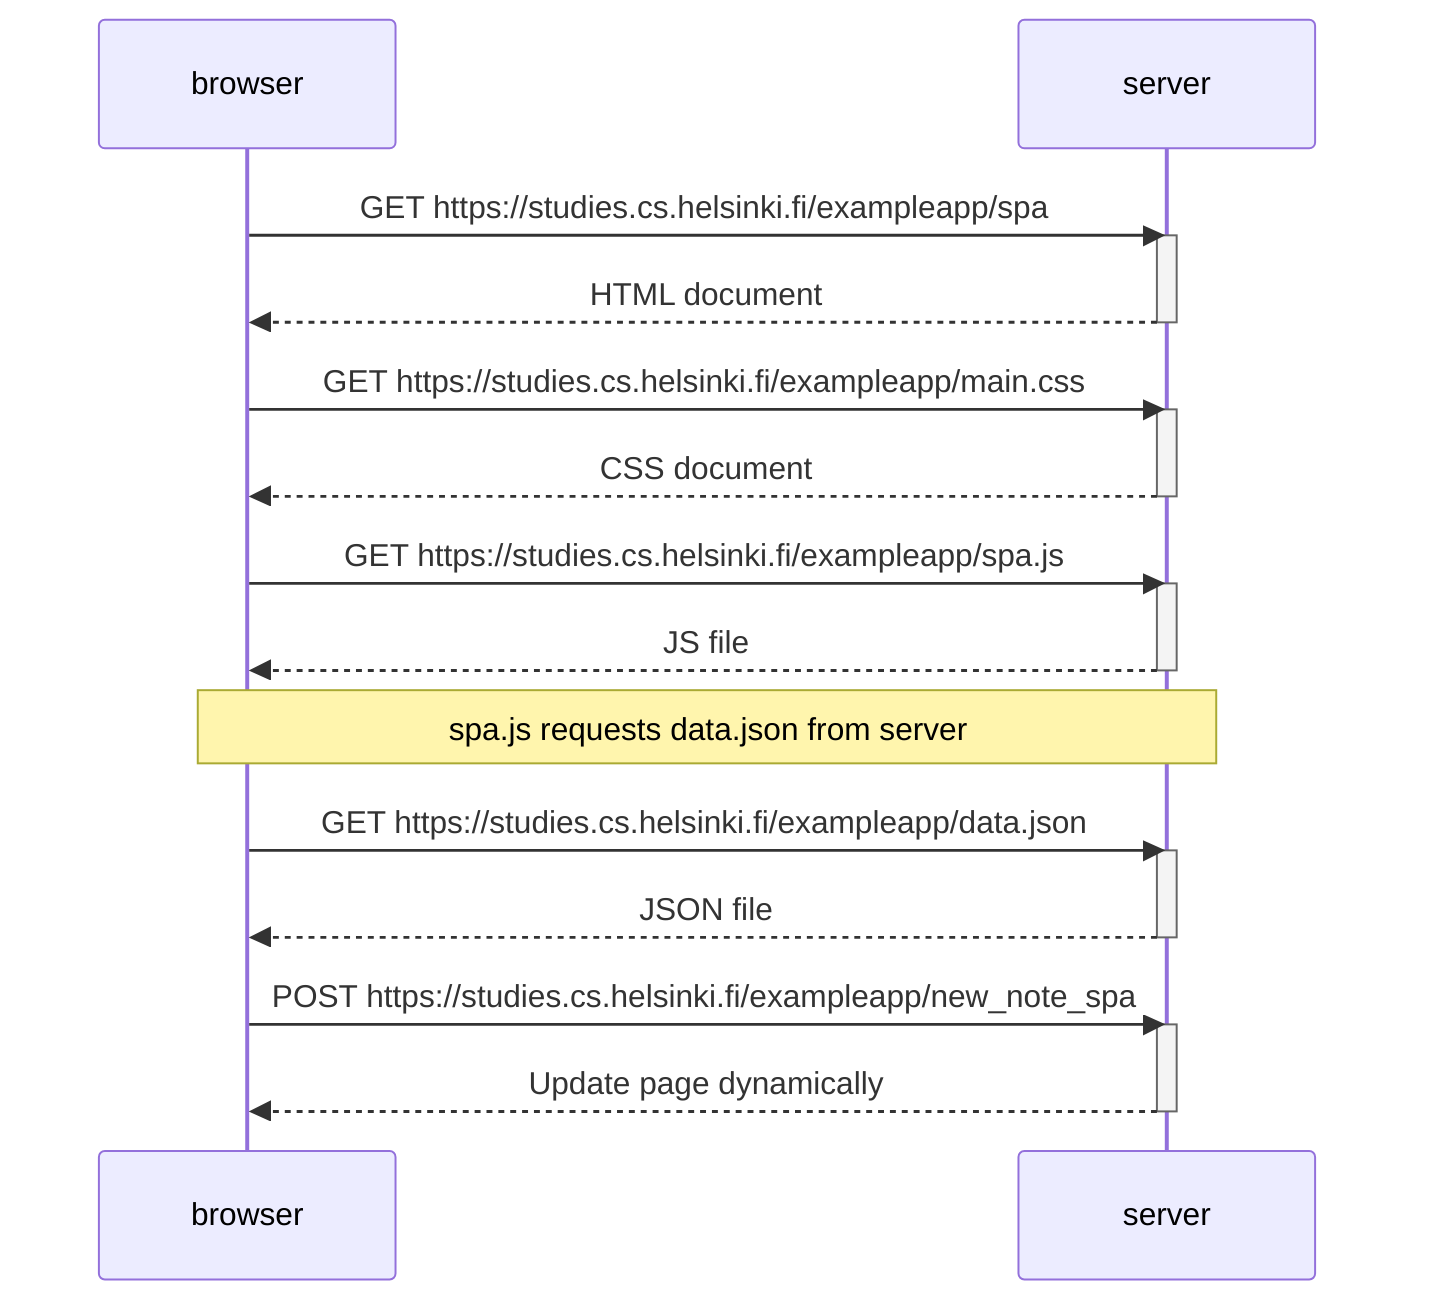 sequenceDiagram
    participant browser
    participant server

    browser->>server: GET https://studies.cs.helsinki.fi/exampleapp/spa
    activate server
    server-->>browser: HTML document
    deactivate server

    browser->>server: GET https://studies.cs.helsinki.fi/exampleapp/main.css
    activate server
    server-->>browser: CSS document
    deactivate server

    browser->>server: GET https://studies.cs.helsinki.fi/exampleapp/spa.js
    activate server
    server-->>browser: JS file
    deactivate server

    Note over browser,server: spa.js requests data.json from server

    browser->>server: GET https://studies.cs.helsinki.fi/exampleapp/data.json
    activate server
    server-->>browser: JSON file
    deactivate server

    browser->>server: POST https://studies.cs.helsinki.fi/exampleapp/new_note_spa
    activate server
    server-->>browser: Update page dynamically
    deactivate server